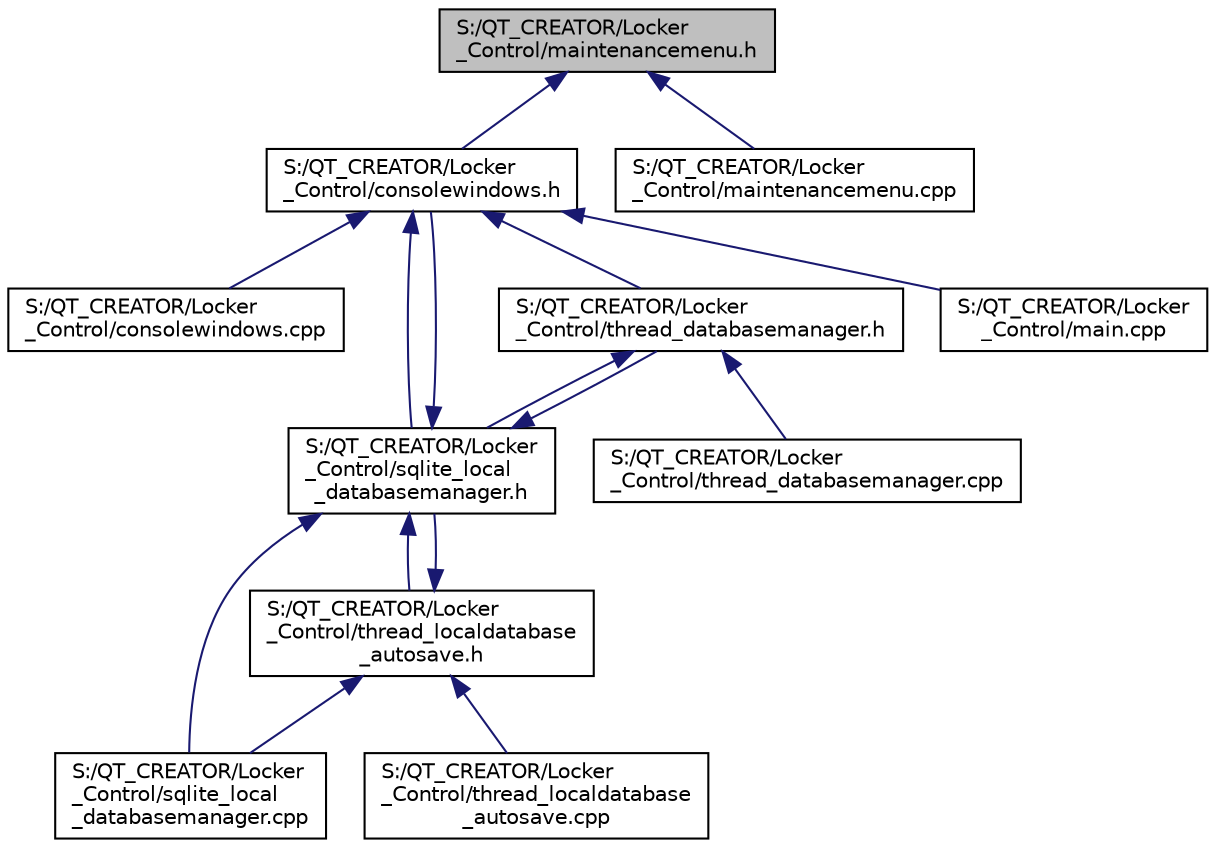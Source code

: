 digraph "S:/QT_CREATOR/Locker_Control/maintenancemenu.h"
{
  edge [fontname="Helvetica",fontsize="10",labelfontname="Helvetica",labelfontsize="10"];
  node [fontname="Helvetica",fontsize="10",shape=record];
  Node1 [label="S:/QT_CREATOR/Locker\l_Control/maintenancemenu.h",height=0.2,width=0.4,color="black", fillcolor="grey75", style="filled", fontcolor="black"];
  Node1 -> Node2 [dir="back",color="midnightblue",fontsize="10",style="solid"];
  Node2 [label="S:/QT_CREATOR/Locker\l_Control/consolewindows.h",height=0.2,width=0.4,color="black", fillcolor="white", style="filled",URL="$consolewindows_8h.html"];
  Node2 -> Node3 [dir="back",color="midnightblue",fontsize="10",style="solid"];
  Node3 [label="S:/QT_CREATOR/Locker\l_Control/consolewindows.cpp",height=0.2,width=0.4,color="black", fillcolor="white", style="filled",URL="$consolewindows_8cpp.html"];
  Node2 -> Node4 [dir="back",color="midnightblue",fontsize="10",style="solid"];
  Node4 [label="S:/QT_CREATOR/Locker\l_Control/thread_databasemanager.h",height=0.2,width=0.4,color="black", fillcolor="white", style="filled",URL="$thread__databasemanager_8h.html"];
  Node4 -> Node5 [dir="back",color="midnightblue",fontsize="10",style="solid"];
  Node5 [label="S:/QT_CREATOR/Locker\l_Control/sqlite_local\l_databasemanager.h",height=0.2,width=0.4,color="black", fillcolor="white", style="filled",URL="$sqlite__local__databasemanager_8h.html"];
  Node5 -> Node2 [dir="back",color="midnightblue",fontsize="10",style="solid"];
  Node5 -> Node4 [dir="back",color="midnightblue",fontsize="10",style="solid"];
  Node5 -> Node6 [dir="back",color="midnightblue",fontsize="10",style="solid"];
  Node6 [label="S:/QT_CREATOR/Locker\l_Control/thread_localdatabase\l_autosave.h",height=0.2,width=0.4,color="black", fillcolor="white", style="filled",URL="$thread__localdatabase__autosave_8h.html"];
  Node6 -> Node5 [dir="back",color="midnightblue",fontsize="10",style="solid"];
  Node6 -> Node7 [dir="back",color="midnightblue",fontsize="10",style="solid"];
  Node7 [label="S:/QT_CREATOR/Locker\l_Control/sqlite_local\l_databasemanager.cpp",height=0.2,width=0.4,color="black", fillcolor="white", style="filled",URL="$sqlite__local__databasemanager_8cpp.html"];
  Node6 -> Node8 [dir="back",color="midnightblue",fontsize="10",style="solid"];
  Node8 [label="S:/QT_CREATOR/Locker\l_Control/thread_localdatabase\l_autosave.cpp",height=0.2,width=0.4,color="black", fillcolor="white", style="filled",URL="$thread__localdatabase__autosave_8cpp.html"];
  Node5 -> Node7 [dir="back",color="midnightblue",fontsize="10",style="solid"];
  Node4 -> Node9 [dir="back",color="midnightblue",fontsize="10",style="solid"];
  Node9 [label="S:/QT_CREATOR/Locker\l_Control/thread_databasemanager.cpp",height=0.2,width=0.4,color="black", fillcolor="white", style="filled",URL="$thread__databasemanager_8cpp.html"];
  Node2 -> Node5 [dir="back",color="midnightblue",fontsize="10",style="solid"];
  Node2 -> Node10 [dir="back",color="midnightblue",fontsize="10",style="solid"];
  Node10 [label="S:/QT_CREATOR/Locker\l_Control/main.cpp",height=0.2,width=0.4,color="black", fillcolor="white", style="filled",URL="$main_8cpp.html"];
  Node1 -> Node11 [dir="back",color="midnightblue",fontsize="10",style="solid"];
  Node11 [label="S:/QT_CREATOR/Locker\l_Control/maintenancemenu.cpp",height=0.2,width=0.4,color="black", fillcolor="white", style="filled",URL="$maintenancemenu_8cpp.html"];
}
